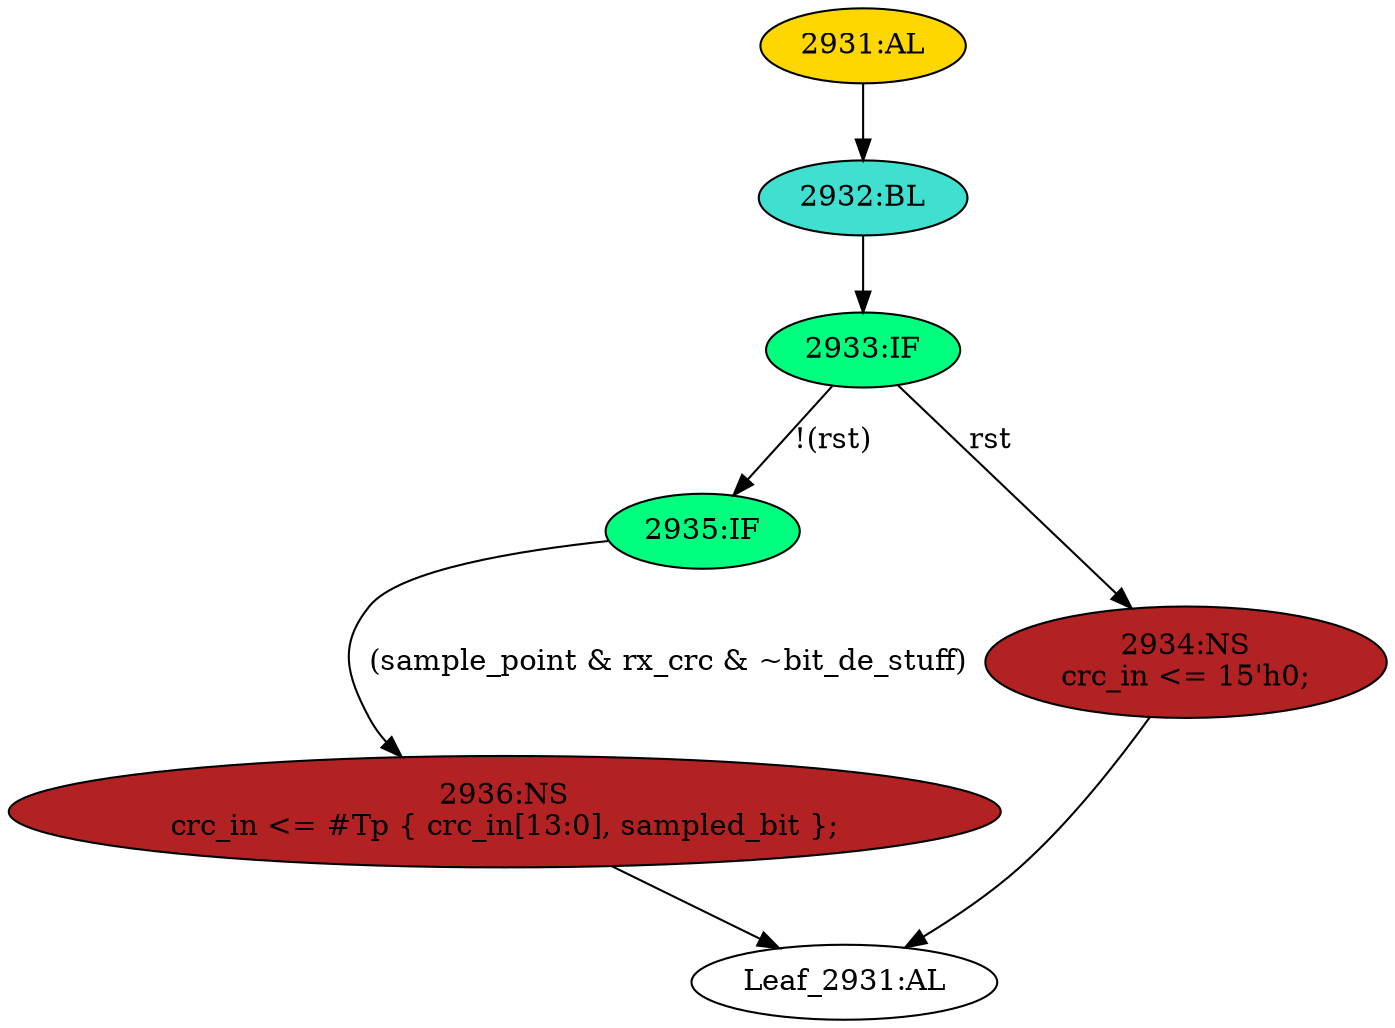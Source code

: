 strict digraph "" {
	node [label="\N"];
	"Leaf_2931:AL"	 [def_var="['crc_in']",
		label="Leaf_2931:AL"];
	"2935:IF"	 [ast="<pyverilog.vparser.ast.IfStatement object at 0x7f44f6917d50>",
		fillcolor=springgreen,
		label="2935:IF",
		statements="[]",
		style=filled,
		typ=IfStatement];
	"2936:NS"	 [ast="<pyverilog.vparser.ast.NonblockingSubstitution object at 0x7f44f6917d90>",
		fillcolor=firebrick,
		label="2936:NS
crc_in <= #Tp { crc_in[13:0], sampled_bit };",
		statements="[<pyverilog.vparser.ast.NonblockingSubstitution object at 0x7f44f6917d90>]",
		style=filled,
		typ=NonblockingSubstitution];
	"2935:IF" -> "2936:NS"	 [cond="['sample_point', 'rx_crc', 'bit_de_stuff']",
		label="(sample_point & rx_crc & ~bit_de_stuff)",
		lineno=2935];
	"2932:BL"	 [ast="<pyverilog.vparser.ast.Block object at 0x7f44f69302d0>",
		fillcolor=turquoise,
		label="2932:BL",
		statements="[]",
		style=filled,
		typ=Block];
	"2933:IF"	 [ast="<pyverilog.vparser.ast.IfStatement object at 0x7f44f6930310>",
		fillcolor=springgreen,
		label="2933:IF",
		statements="[]",
		style=filled,
		typ=IfStatement];
	"2932:BL" -> "2933:IF"	 [cond="[]",
		lineno=None];
	"2936:NS" -> "Leaf_2931:AL"	 [cond="[]",
		lineno=None];
	"2934:NS"	 [ast="<pyverilog.vparser.ast.NonblockingSubstitution object at 0x7f44f69303d0>",
		fillcolor=firebrick,
		label="2934:NS
crc_in <= 15'h0;",
		statements="[<pyverilog.vparser.ast.NonblockingSubstitution object at 0x7f44f69303d0>]",
		style=filled,
		typ=NonblockingSubstitution];
	"2934:NS" -> "Leaf_2931:AL"	 [cond="[]",
		lineno=None];
	"2931:AL"	 [ast="<pyverilog.vparser.ast.Always object at 0x7f44f69304d0>",
		clk_sens=True,
		fillcolor=gold,
		label="2931:AL",
		sens="['clk', 'rst']",
		statements="[]",
		style=filled,
		typ=Always,
		use_var="['sample_point', 'sampled_bit', 'bit_de_stuff', 'rx_crc', 'rst', 'crc_in']"];
	"2931:AL" -> "2932:BL"	 [cond="[]",
		lineno=None];
	"2933:IF" -> "2935:IF"	 [cond="['rst']",
		label="!(rst)",
		lineno=2933];
	"2933:IF" -> "2934:NS"	 [cond="['rst']",
		label=rst,
		lineno=2933];
}
